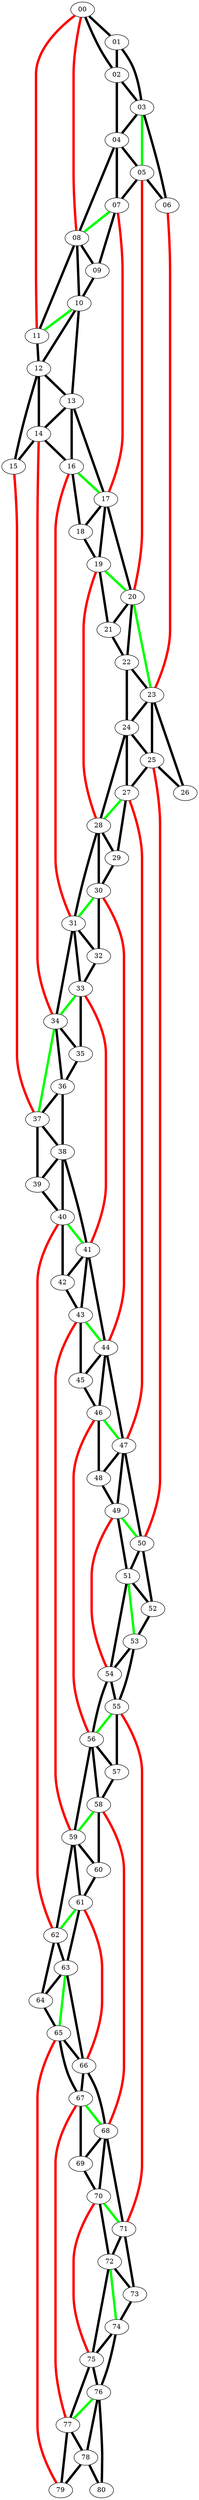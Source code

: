 graph G {
   00 [label="00", width=0, height=0; pos="100, 0!"];
   01 [label="01", width=0, height=0; pos="0, 173!"];
   02 [label="02", width=0, height=0; pos="-100, 0!"];
   03 [label="03", width=0, height=0; pos="-300, 0!"];
   04 [label="04", width=0, height=0; pos="-200, -173!"];
   05 [label="05", width=0, height=0; pos="-300, -346!"];
   06 [label="06", width=0, height=0; pos="-500, -346!"];
   07 [label="07", width=0, height=0; pos="-100, -346!"];
   08 [label="08", width=0, height=0; pos="200, -173!"];
   09 [label="09", width=0, height=0; pos="100, -346!"];
   10 [label="10", width=0, height=0; pos="300, -346!"];
   11 [label="11", width=0, height=0; pos="300, 0!"];
   12 [label="12", width=0, height=0; pos="500, -346!"];
   13 [label="13", width=0, height=0; pos="400, -519!"];
   14 [label="14", width=0, height=0; pos="500, -692!"];
   15 [label="15", width=0, height=0; pos="700, -692!"];
   16 [label="16", width=0, height=0; pos="300, -692!"];
   17 [label="17", width=0, height=0; pos="0, -519!"];
   18 [label="18", width=0, height=0; pos="100, -692!"];
   19 [label="19", width=0, height=0; pos="-100, -692!"];
   20 [label="20", width=0, height=0; pos="-400, -519!"];
   21 [label="21", width=0, height=0; pos="-300, -692!"];
   22 [label="22", width=0, height=0; pos="-500, -692!"];
   23 [label="23", width=0, height=0; pos="-700, -692!"];
   24 [label="24", width=0, height=0; pos="-600, -866!"];
   25 [label="25", width=0, height=0; pos="-700, -1039!"];
   26 [label="26", width=0, height=0; pos="-900, -1039!"];
   27 [label="27", width=0, height=0; pos="-500, -1039!"];
   28 [label="28", width=0, height=0; pos="-200, -866!"];
   29 [label="29", width=0, height=0; pos="-300, -1039!"];
   30 [label="30", width=0, height=0; pos="-100, -1039!"];
   31 [label="31", width=0, height=0; pos="200, -866!"];
   32 [label="32", width=0, height=0; pos="100, -1039!"];
   33 [label="33", width=0, height=0; pos="300, -1039!"];
   34 [label="34", width=0, height=0; pos="600, -866!"];
   35 [label="35", width=0, height=0; pos="500, -1039!"];
   36 [label="36", width=0, height=0; pos="700, -1039!"];
   37 [label="37", width=0, height=0; pos="900, -1039!"];
   38 [label="38", width=0, height=0; pos="800, -1212!"];
   39 [label="39", width=0, height=0; pos="900, -1385!"];
   40 [label="40", width=0, height=0; pos="700, -1385!"];
   41 [label="41", width=0, height=0; pos="400, -1212!"];
   42 [label="42", width=0, height=0; pos="500, -1385!"];
   43 [label="43", width=0, height=0; pos="300, -1385!"];
   44 [label="44", width=0, height=0; pos="0, -1212!"];
   45 [label="45", width=0, height=0; pos="100, -1385!"];
   46 [label="46", width=0, height=0; pos="-100, -1385!"];
   47 [label="47", width=0, height=0; pos="-400, -1212!"];
   48 [label="48", width=0, height=0; pos="-300, -1385!"];
   49 [label="49", width=0, height=0; pos="-500, -1385!"];
   50 [label="50", width=0, height=0; pos="-800, -1212!"];
   51 [label="51", width=0, height=0; pos="-700, -1385!"];
   52 [label="52", width=0, height=0; pos="-900, -1385!"];
   53 [label="53", width=0, height=0; pos="-700, -1732!"];
   54 [label="54", width=0, height=0; pos="-600, -1558!"];
   55 [label="55", width=0, height=0; pos="-500, -1732!"];
   56 [label="56", width=0, height=0; pos="-200, -1558!"];
   57 [label="57", width=0, height=0; pos="-300, -1732!"];
   58 [label="58", width=0, height=0; pos="-100, -1732!"];
   59 [label="59", width=0, height=0; pos="200, -1558!"];
   60 [label="60", width=0, height=0; pos="100, -1732!"];
   61 [label="61", width=0, height=0; pos="300, -1732!"];
   62 [label="62", width=0, height=0; pos="600, -1558!"];
   63 [label="63", width=0, height=0; pos="500, -1732!"];
   64 [label="64", width=0, height=0; pos="700, -1732!"];
   65 [label="65", width=0, height=0; pos="500, -2078!"];
   66 [label="66", width=0, height=0; pos="400, -1905!"];
   67 [label="67", width=0, height=0; pos="300, -2078!"];
   68 [label="68", width=0, height=0; pos="0, -1905!"];
   69 [label="69", width=0, height=0; pos="100, -2078!"];
   70 [label="70", width=0, height=0; pos="-100, -2078!"];
   71 [label="71", width=0, height=0; pos="-400, -1905!"];
   72 [label="72", width=0, height=0; pos="-300, -2078!"];
   73 [label="73", width=0, height=0; pos="-500, -2078!"];
   74 [label="74", width=0, height=0; pos="-300, -2424!"];
   75 [label="75", width=0, height=0; pos="-200, -2251!"];
   76 [label="76", width=0, height=0; pos="-100, -2424!"];
   77 [label="77", width=0, height=0; pos="200, -2251!"];
   78 [label="78", width=0, height=0; pos="100, -2424!"];
   79 [label="79", width=0, height=0; pos="300, -2424!"];
   80 [label="80", width=0, height=0; pos="0, -2598!"];

00--01 [color="black", penwidth=5]
00--02 [color="black", penwidth=5];
01--02 [color="black", penwidth=5];
01--03 [color="black", penwidth=5];
02--03 [color="black", penwidth=5];
02--04 [color="black", penwidth=5];
03--04 [color="black", penwidth=5];
03--05 [color="green", penwidth=5];
03--06 [color="black", penwidth=5];
04--05 [color="black", penwidth=5];
04--07 [color="black", penwidth=5];
04--08 [color="black", penwidth=5];
05--06 [color="black", penwidth=5];
05--07 [color="black", penwidth=5];
07--08 [color="green", penwidth=5];
07--09 [color="black", penwidth=5];
08--09 [color="black", penwidth=5];
08--10 [color="black", penwidth=5];
08--11 [color="black", penwidth=5];
09--10 [color="black", penwidth=5];
10--11 [color="green", penwidth=5];
10--12 [color="black", penwidth=5];
10--13 [color="black", penwidth=5];
11--12 [color="black", penwidth=5];
12--13 [color="black", penwidth=5];
12--14 [color="black", penwidth=5];
12--15 [color="black", penwidth=5];
13--14 [color="black", penwidth=5];
13--16 [color="black", penwidth=5];
13--17 [color="black", penwidth=5];
14--15 [color="black", penwidth=5];
14--16 [color="black", penwidth=5];
16--17 [color="green", penwidth=5];
16--18 [color="black", penwidth=5];
17--18 [color="black", penwidth=5];
17--19 [color="black", penwidth=5];
17--20 [color="black", penwidth=5];
18--19 [color="black", penwidth=5];
19--20 [color="green", penwidth=5];
19--21 [color="black", penwidth=5];
20--21 [color="black", penwidth=5];
20--22 [color="black", penwidth=5];
20--23 [color="green", penwidth=5];
21--22 [color="black", penwidth=5];
22--23 [color="black", penwidth=5];
22--24 [color="black", penwidth=5];
23--24 [color="black", penwidth=5];
23--25 [color="black", penwidth=5];
23--26 [color="black", penwidth=5];
24--25 [color="black", penwidth=5];
24--27 [color="black", penwidth=5];
24--28 [color="black", penwidth=5];
25--26 [color="black", penwidth=5];
25--27 [color="black", penwidth=5];
27--28 [color="green", penwidth=5];
27--29 [color="black", penwidth=5];
28--29 [color="black", penwidth=5];
28--30 [color="black", penwidth=5];
28--31 [color="black", penwidth=5];
29--30 [color="black", penwidth=5];
30--31 [color="green", penwidth=5];
30--32 [color="black", penwidth=5];
31--32 [color="black", penwidth=5];
31--33 [color="black", penwidth=5];
31--34 [color="black", penwidth=5];
32--33 [color="black", penwidth=5];
33--34 [color="green", penwidth=5];
33--35 [color="black", penwidth=5];
34--35 [color="black", penwidth=5];
34--36 [color="black", penwidth=5];
34--37 [color="green", penwidth=5];
35--36 [color="black", penwidth=5];
36--37 [color="black", penwidth=5];
36--38 [color="black", penwidth=5];
37--38 [color="black", penwidth=5];
37--39 [color="black", penwidth=5];
38--39 [color="black", penwidth=5];
38--40 [color="black", penwidth=5];
38--41 [color="black", penwidth=5];
39--40 [color="black", penwidth=5];
40--41 [color="green", penwidth=5];
40--42 [color="black", penwidth=5];
41--42 [color="black", penwidth=5];
41--43 [color="black", penwidth=5];
41--44 [color="black", penwidth=5];
42--43 [color="black", penwidth=5];
43--44 [color="green", penwidth=5];
43--45 [color="black", penwidth=5];
44--45 [color="black", penwidth=5];
44--46 [color="black", penwidth=5];
44--47 [color="black", penwidth=5];
45--46 [color="black", penwidth=5];
46--47 [color="green", penwidth=5];
46--48 [color="black", penwidth=5];
47--48 [color="black", penwidth=5];
47--49 [color="black", penwidth=5];
47--50 [color="black", penwidth=5];
48--49 [color="black", penwidth=5];
49--50 [color="green", penwidth=5];
49--51 [color="black", penwidth=5];
50--51 [color="black", penwidth=5];
50--52 [color="black", penwidth=5];
51--52 [color="black", penwidth=5];
51--53 [color="green", penwidth=5];
51--54 [color="black", penwidth=5];
52--53 [color="black", penwidth=5];
53--54 [color="black", penwidth=5];
53--55 [color="black", penwidth=5];
54--55 [color="black", penwidth=5];
54--56 [color="black", penwidth=5];
55--56 [color="green", penwidth=5];
55--57 [color="black", penwidth=5];
56--57 [color="black", penwidth=5];
56--58 [color="black", penwidth=5];
56--59 [color="black", penwidth=5];
57--58 [color="black", penwidth=5];
58--59 [color="green", penwidth=5];
58--60 [color="black", penwidth=5];
59--60 [color="black", penwidth=5];
59--61 [color="black", penwidth=5];
59--62 [color="black", penwidth=5];
60--61 [color="black", penwidth=5];
61--62 [color="green", penwidth=5];
61--63 [color="black", penwidth=5];
62--63 [color="black", penwidth=5];
62--64 [color="black", penwidth=5];
63--64 [color="black", penwidth=5];
63--65 [color="green", penwidth=5];
63--66 [color="black", penwidth=5];
64--65 [color="black", penwidth=5];
65--66 [color="black", penwidth=5];
65--67 [color="black", penwidth=5];
66--67 [color="black", penwidth=5];
66--68 [color="black", penwidth=5];
67--68 [color="green", penwidth=5];
67--69 [color="black", penwidth=5];
68--69 [color="black", penwidth=5];
68--70 [color="black", penwidth=5];
68--71 [color="black", penwidth=5];
69--70 [color="black", penwidth=5];
70--71 [color="green", penwidth=5];
70--72 [color="black", penwidth=5];
71--72 [color="black", penwidth=5];
71--73 [color="black", penwidth=5];
72--73 [color="black", penwidth=5];
72--74 [color="green", penwidth=5];
72--75 [color="black", penwidth=5];
73--74 [color="black", penwidth=5];
74--75 [color="black", penwidth=5];
74--76 [color="black", penwidth=5];
75--76 [color="black", penwidth=5];
75--77 [color="black", penwidth=5];
76--77 [color="green", penwidth=5];
76--78 [color="black", penwidth=5];
76--80 [color="black", penwidth=5];
77--78 [color="black", penwidth=5];
77--79 [color="black", penwidth=5];
78--79 [color="black", penwidth=5];
78--80 [color="black", penwidth=5];
00--08 [color="red", penwidth=5];
00--11 [color="red", penwidth=5];
07--17 [color="red", penwidth=5];
05--20 [color="red", penwidth=5];
06--23 [color="red", penwidth=5];
19--28 [color="red", penwidth=5];
16--31 [color="red", penwidth=5];
14--34 [color="red", penwidth=5];
15--37 [color="red", penwidth=5];
33--41 [color="red", penwidth=5];
30--44 [color="red", penwidth=5];
27--47 [color="red", penwidth=5];
25--50 [color="red", penwidth=5];
49--54 [color="red", penwidth=5];
46--56 [color="red", penwidth=5];
43--59 [color="red", penwidth=5];
40--62 [color="red", penwidth=5];
61--66 [color="red", penwidth=5];
58--68 [color="red", penwidth=5];
55--71 [color="red", penwidth=5];
70--75 [color="red", penwidth=5];
67--77 [color="red", penwidth=5];
65--79 [color="red", penwidth=5];
}
